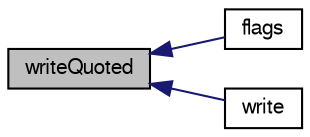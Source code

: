 digraph "writeQuoted"
{
  bgcolor="transparent";
  edge [fontname="FreeSans",fontsize="10",labelfontname="FreeSans",labelfontsize="10"];
  node [fontname="FreeSans",fontsize="10",shape=record];
  rankdir="LR";
  Node2670 [label="writeQuoted",height=0.2,width=0.4,color="black", fillcolor="grey75", style="filled", fontcolor="black"];
  Node2670 -> Node2671 [dir="back",color="midnightblue",fontsize="10",style="solid",fontname="FreeSans"];
  Node2671 [label="flags",height=0.2,width=0.4,color="black",URL="$a26262.html#a03ad359247e17b29c93563d7bf4e33c9",tooltip="Return flags of output stream. "];
  Node2670 -> Node2672 [dir="back",color="midnightblue",fontsize="10",style="solid",fontname="FreeSans"];
  Node2672 [label="write",height=0.2,width=0.4,color="black",URL="$a26262.html#aa580a6ad31323173c08fbdc33e78771c",tooltip="Write string. "];
}

